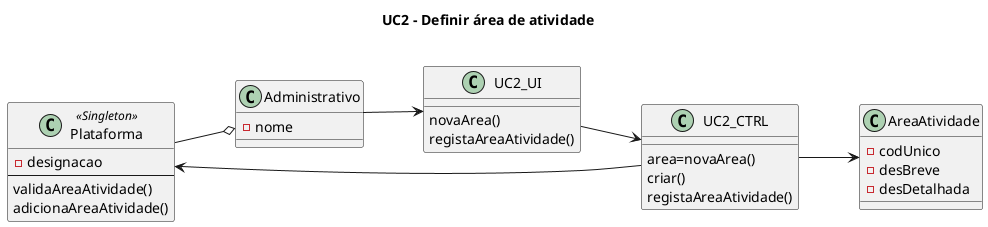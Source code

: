 @startuml
title UC2 - Definir área de atividade\n

left to right direction

Class Plataforma <<Singleton>>{
    -designacao
    --
    validaAreaAtividade()
    adicionaAreaAtividade()
}

Class Administrativo{
    -nome
}

Class UC2_UI{
    novaArea()
    registaAreaAtividade()
}

Class UC2_CTRL{
    area=novaArea()
    criar()
    registaAreaAtividade()
}

Class AreaAtividade{
    -codUnico
    -desBreve
    -desDetalhada
}

Plataforma --o Administrativo
Administrativo --> UC2_UI
UC2_UI --> UC2_CTRL
UC2_CTRL --> AreaAtividade
UC2_CTRL --> Plataforma

@enduml